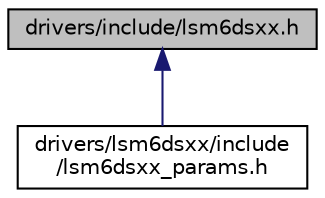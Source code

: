 digraph "drivers/include/lsm6dsxx.h"
{
 // LATEX_PDF_SIZE
  edge [fontname="Helvetica",fontsize="10",labelfontname="Helvetica",labelfontsize="10"];
  node [fontname="Helvetica",fontsize="10",shape=record];
  Node1 [label="drivers/include/lsm6dsxx.h",height=0.2,width=0.4,color="black", fillcolor="grey75", style="filled", fontcolor="black",tooltip="Device driver interface for the LSM6DSXX 3D accelerometer/gyroscope."];
  Node1 -> Node2 [dir="back",color="midnightblue",fontsize="10",style="solid",fontname="Helvetica"];
  Node2 [label="drivers/lsm6dsxx/include\l/lsm6dsxx_params.h",height=0.2,width=0.4,color="black", fillcolor="white", style="filled",URL="$lsm6dsxx__params_8h.html",tooltip="Default configuration for LSM6DSXX devices."];
}
